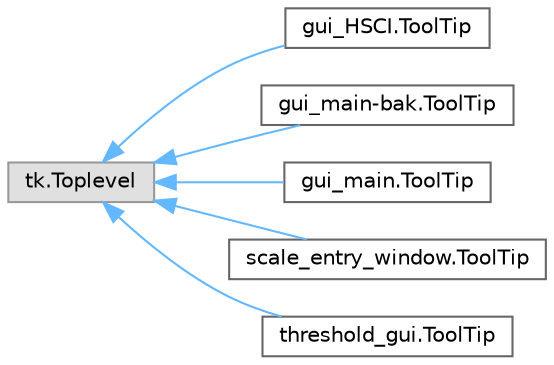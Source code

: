 digraph "Graphical Class Hierarchy"
{
 // LATEX_PDF_SIZE
  bgcolor="transparent";
  edge [fontname=Helvetica,fontsize=10,labelfontname=Helvetica,labelfontsize=10];
  node [fontname=Helvetica,fontsize=10,shape=box,height=0.2,width=0.4];
  rankdir="LR";
  Node0 [id="Node000000",label="tk.Toplevel",height=0.2,width=0.4,color="grey60", fillcolor="#E0E0E0", style="filled",tooltip=" "];
  Node0 -> Node1 [id="edge1_Node000000_Node000001",dir="back",color="steelblue1",style="solid",tooltip=" "];
  Node1 [id="Node000001",label="gui_HSCI.ToolTip",height=0.2,width=0.4,color="grey40", fillcolor="white", style="filled",URL="$classgui___h_s_c_i_1_1_tool_tip.html",tooltip=" "];
  Node0 -> Node2 [id="edge2_Node000000_Node000002",dir="back",color="steelblue1",style="solid",tooltip=" "];
  Node2 [id="Node000002",label="gui_main-bak.ToolTip",height=0.2,width=0.4,color="grey40", fillcolor="white", style="filled",URL="$classgui__main-bak_1_1_tool_tip.html",tooltip=" "];
  Node0 -> Node3 [id="edge3_Node000000_Node000003",dir="back",color="steelblue1",style="solid",tooltip=" "];
  Node3 [id="Node000003",label="gui_main.ToolTip",height=0.2,width=0.4,color="grey40", fillcolor="white", style="filled",URL="$classgui__main_1_1_tool_tip.html",tooltip=" "];
  Node0 -> Node4 [id="edge4_Node000000_Node000004",dir="back",color="steelblue1",style="solid",tooltip=" "];
  Node4 [id="Node000004",label="scale_entry_window.ToolTip",height=0.2,width=0.4,color="grey40", fillcolor="white", style="filled",URL="$classscale__entry__window_1_1_tool_tip.html",tooltip=" "];
  Node0 -> Node5 [id="edge5_Node000000_Node000005",dir="back",color="steelblue1",style="solid",tooltip=" "];
  Node5 [id="Node000005",label="threshold_gui.ToolTip",height=0.2,width=0.4,color="grey40", fillcolor="white", style="filled",URL="$classthreshold__gui_1_1_tool_tip.html",tooltip=" "];
}
